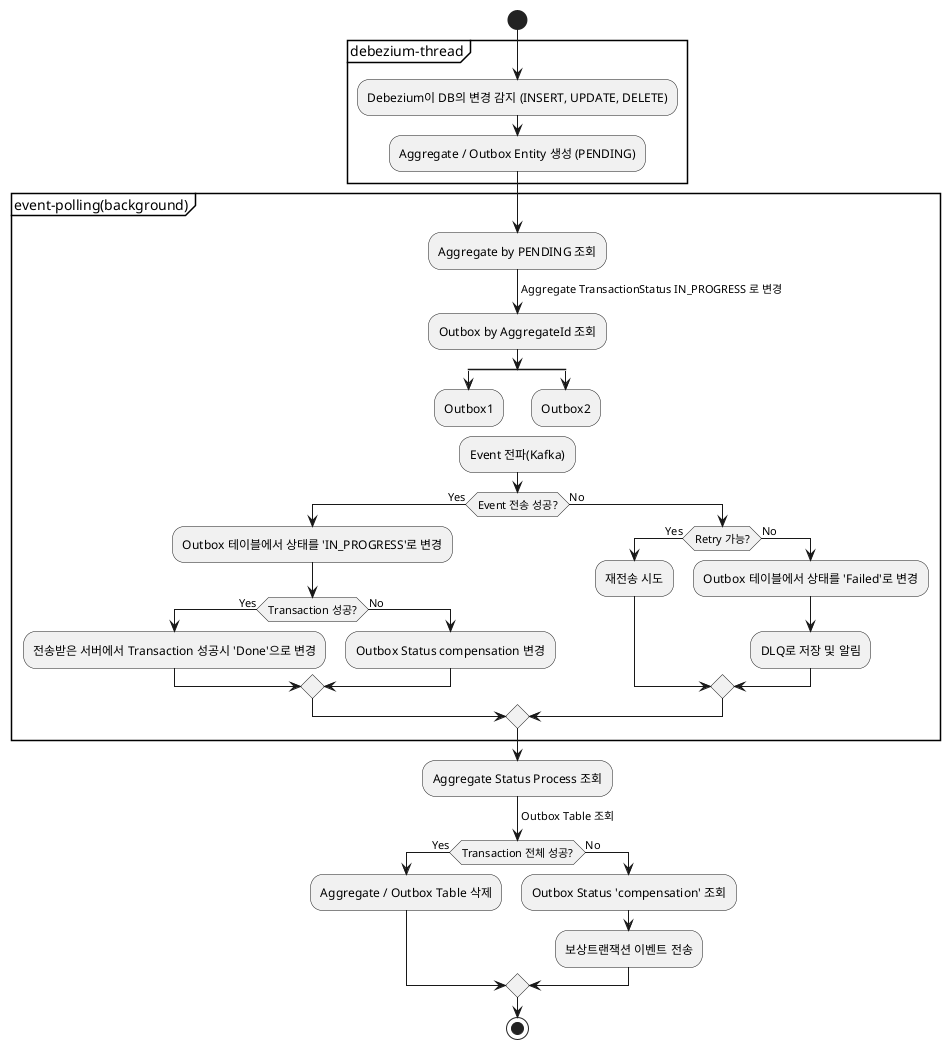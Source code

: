 @startuml
start
group debezium-thread
    :Debezium이 DB의 변경 감지 (INSERT, UPDATE, DELETE);
    :Aggregate / Outbox Entity 생성 (PENDING);
end group

group event-polling(background)
    :Aggregate by PENDING 조회;
    -> Aggregate TransactionStatus IN_PROGRESS 로 변경;
    :Outbox by AggregateId 조회;

split
    :Outbox1;
    detach
split again
    :Outbox2;
    detach
split end

:Event 전파(Kafka);

if (Event 전송 성공?) then (Yes)
    :Outbox 테이블에서 상태를 'IN_PROGRESS'로 변경;
    if (Transaction 성공?) then (Yes)
        :전송받은 서버에서 Transaction 성공시 'Done'으로 변경;
    else (No)
        :Outbox Status compensation 변경;
    endif
else (No)
    if (Retry 가능?) then (Yes)
        :재전송 시도;
    else (No)
        :Outbox 테이블에서 상태를 'Failed'로 변경;
        :DLQ로 저장 및 알림;
    endif
endif
end group
:Aggregate Status Process 조회;
-> Outbox Table 조회;
if (Transaction 전체 성공?) then (Yes)
    :Aggregate / Outbox Table 삭제;

else (No)
    :Outbox Status 'compensation' 조회;
    :보상트랜잭션 이벤트 전송;
endif
stop
@enduml
